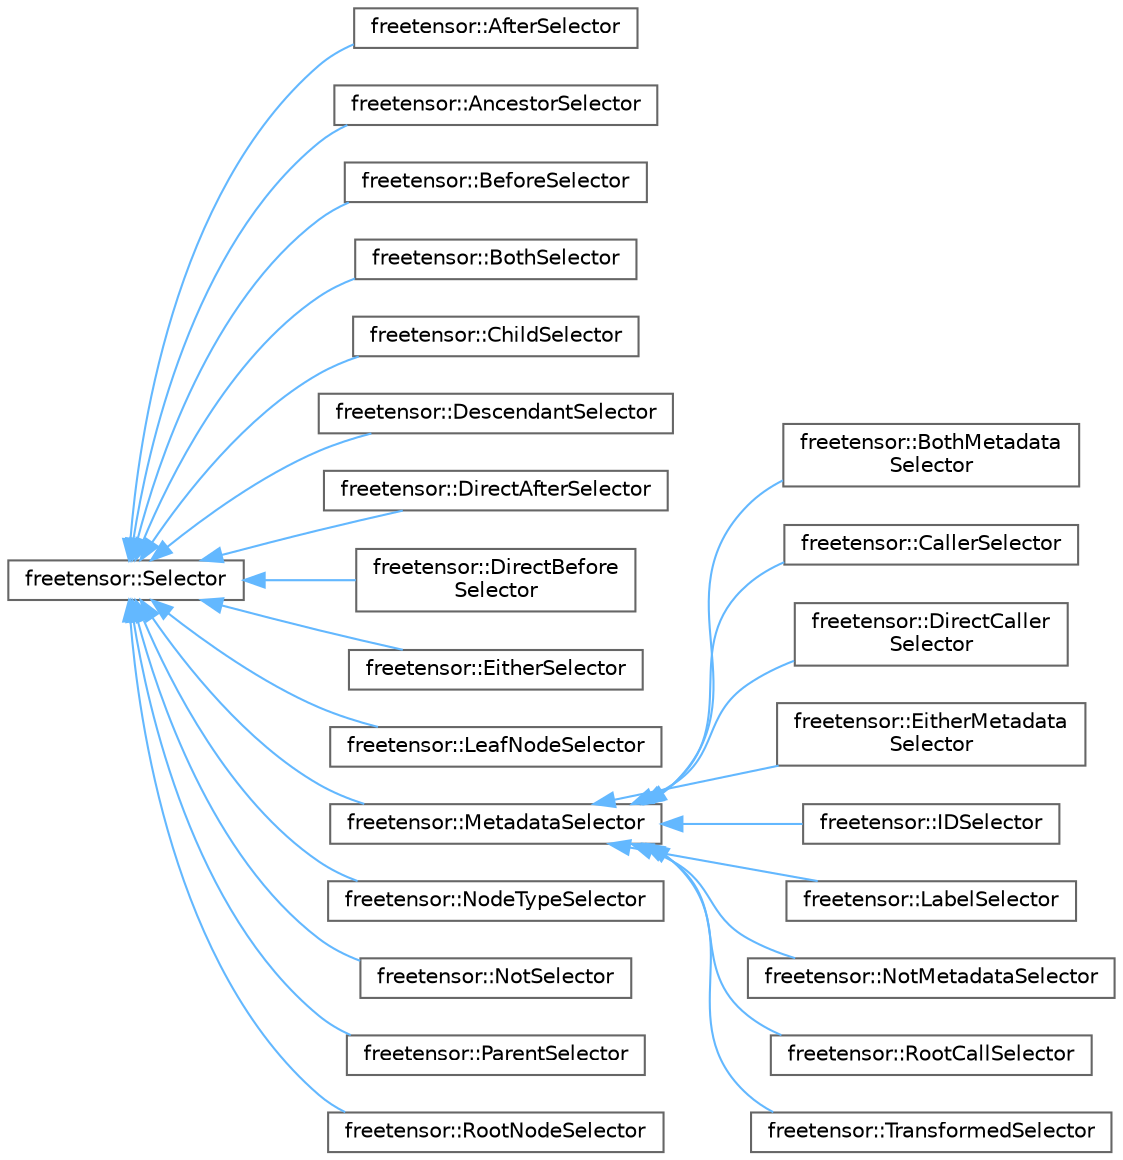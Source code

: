 digraph "Graphical Class Hierarchy"
{
 // LATEX_PDF_SIZE
  bgcolor="transparent";
  edge [fontname=Helvetica,fontsize=10,labelfontname=Helvetica,labelfontsize=10];
  node [fontname=Helvetica,fontsize=10,shape=box,height=0.2,width=0.4];
  rankdir="LR";
  Node0 [label="freetensor::Selector",height=0.2,width=0.4,color="grey40", fillcolor="white", style="filled",URL="$classfreetensor_1_1Selector.html",tooltip=" "];
  Node0 -> Node1 [dir="back",color="steelblue1",style="solid"];
  Node1 [label="freetensor::AfterSelector",height=0.2,width=0.4,color="grey40", fillcolor="white", style="filled",URL="$classfreetensor_1_1AfterSelector.html",tooltip=" "];
  Node0 -> Node2 [dir="back",color="steelblue1",style="solid"];
  Node2 [label="freetensor::AncestorSelector",height=0.2,width=0.4,color="grey40", fillcolor="white", style="filled",URL="$classfreetensor_1_1AncestorSelector.html",tooltip=" "];
  Node0 -> Node3 [dir="back",color="steelblue1",style="solid"];
  Node3 [label="freetensor::BeforeSelector",height=0.2,width=0.4,color="grey40", fillcolor="white", style="filled",URL="$classfreetensor_1_1BeforeSelector.html",tooltip=" "];
  Node0 -> Node4 [dir="back",color="steelblue1",style="solid"];
  Node4 [label="freetensor::BothSelector",height=0.2,width=0.4,color="grey40", fillcolor="white", style="filled",URL="$classfreetensor_1_1BothSelector.html",tooltip=" "];
  Node0 -> Node5 [dir="back",color="steelblue1",style="solid"];
  Node5 [label="freetensor::ChildSelector",height=0.2,width=0.4,color="grey40", fillcolor="white", style="filled",URL="$classfreetensor_1_1ChildSelector.html",tooltip=" "];
  Node0 -> Node6 [dir="back",color="steelblue1",style="solid"];
  Node6 [label="freetensor::DescendantSelector",height=0.2,width=0.4,color="grey40", fillcolor="white", style="filled",URL="$classfreetensor_1_1DescendantSelector.html",tooltip=" "];
  Node0 -> Node7 [dir="back",color="steelblue1",style="solid"];
  Node7 [label="freetensor::DirectAfterSelector",height=0.2,width=0.4,color="grey40", fillcolor="white", style="filled",URL="$classfreetensor_1_1DirectAfterSelector.html",tooltip=" "];
  Node0 -> Node8 [dir="back",color="steelblue1",style="solid"];
  Node8 [label="freetensor::DirectBefore\lSelector",height=0.2,width=0.4,color="grey40", fillcolor="white", style="filled",URL="$classfreetensor_1_1DirectBeforeSelector.html",tooltip=" "];
  Node0 -> Node9 [dir="back",color="steelblue1",style="solid"];
  Node9 [label="freetensor::EitherSelector",height=0.2,width=0.4,color="grey40", fillcolor="white", style="filled",URL="$classfreetensor_1_1EitherSelector.html",tooltip=" "];
  Node0 -> Node10 [dir="back",color="steelblue1",style="solid"];
  Node10 [label="freetensor::LeafNodeSelector",height=0.2,width=0.4,color="grey40", fillcolor="white", style="filled",URL="$classfreetensor_1_1LeafNodeSelector.html",tooltip=" "];
  Node0 -> Node11 [dir="back",color="steelblue1",style="solid"];
  Node11 [label="freetensor::MetadataSelector",height=0.2,width=0.4,color="grey40", fillcolor="white", style="filled",URL="$classfreetensor_1_1MetadataSelector.html",tooltip=" "];
  Node11 -> Node12 [dir="back",color="steelblue1",style="solid"];
  Node12 [label="freetensor::BothMetadata\lSelector",height=0.2,width=0.4,color="grey40", fillcolor="white", style="filled",URL="$classfreetensor_1_1BothMetadataSelector.html",tooltip=" "];
  Node11 -> Node13 [dir="back",color="steelblue1",style="solid"];
  Node13 [label="freetensor::CallerSelector",height=0.2,width=0.4,color="grey40", fillcolor="white", style="filled",URL="$classfreetensor_1_1CallerSelector.html",tooltip=" "];
  Node11 -> Node14 [dir="back",color="steelblue1",style="solid"];
  Node14 [label="freetensor::DirectCaller\lSelector",height=0.2,width=0.4,color="grey40", fillcolor="white", style="filled",URL="$classfreetensor_1_1DirectCallerSelector.html",tooltip=" "];
  Node11 -> Node15 [dir="back",color="steelblue1",style="solid"];
  Node15 [label="freetensor::EitherMetadata\lSelector",height=0.2,width=0.4,color="grey40", fillcolor="white", style="filled",URL="$classfreetensor_1_1EitherMetadataSelector.html",tooltip=" "];
  Node11 -> Node16 [dir="back",color="steelblue1",style="solid"];
  Node16 [label="freetensor::IDSelector",height=0.2,width=0.4,color="grey40", fillcolor="white", style="filled",URL="$classfreetensor_1_1IDSelector.html",tooltip=" "];
  Node11 -> Node17 [dir="back",color="steelblue1",style="solid"];
  Node17 [label="freetensor::LabelSelector",height=0.2,width=0.4,color="grey40", fillcolor="white", style="filled",URL="$classfreetensor_1_1LabelSelector.html",tooltip=" "];
  Node11 -> Node18 [dir="back",color="steelblue1",style="solid"];
  Node18 [label="freetensor::NotMetadataSelector",height=0.2,width=0.4,color="grey40", fillcolor="white", style="filled",URL="$classfreetensor_1_1NotMetadataSelector.html",tooltip=" "];
  Node11 -> Node19 [dir="back",color="steelblue1",style="solid"];
  Node19 [label="freetensor::RootCallSelector",height=0.2,width=0.4,color="grey40", fillcolor="white", style="filled",URL="$classfreetensor_1_1RootCallSelector.html",tooltip=" "];
  Node11 -> Node20 [dir="back",color="steelblue1",style="solid"];
  Node20 [label="freetensor::TransformedSelector",height=0.2,width=0.4,color="grey40", fillcolor="white", style="filled",URL="$classfreetensor_1_1TransformedSelector.html",tooltip=" "];
  Node0 -> Node21 [dir="back",color="steelblue1",style="solid"];
  Node21 [label="freetensor::NodeTypeSelector",height=0.2,width=0.4,color="grey40", fillcolor="white", style="filled",URL="$classfreetensor_1_1NodeTypeSelector.html",tooltip=" "];
  Node0 -> Node22 [dir="back",color="steelblue1",style="solid"];
  Node22 [label="freetensor::NotSelector",height=0.2,width=0.4,color="grey40", fillcolor="white", style="filled",URL="$classfreetensor_1_1NotSelector.html",tooltip=" "];
  Node0 -> Node23 [dir="back",color="steelblue1",style="solid"];
  Node23 [label="freetensor::ParentSelector",height=0.2,width=0.4,color="grey40", fillcolor="white", style="filled",URL="$classfreetensor_1_1ParentSelector.html",tooltip=" "];
  Node0 -> Node24 [dir="back",color="steelblue1",style="solid"];
  Node24 [label="freetensor::RootNodeSelector",height=0.2,width=0.4,color="grey40", fillcolor="white", style="filled",URL="$classfreetensor_1_1RootNodeSelector.html",tooltip=" "];
}
